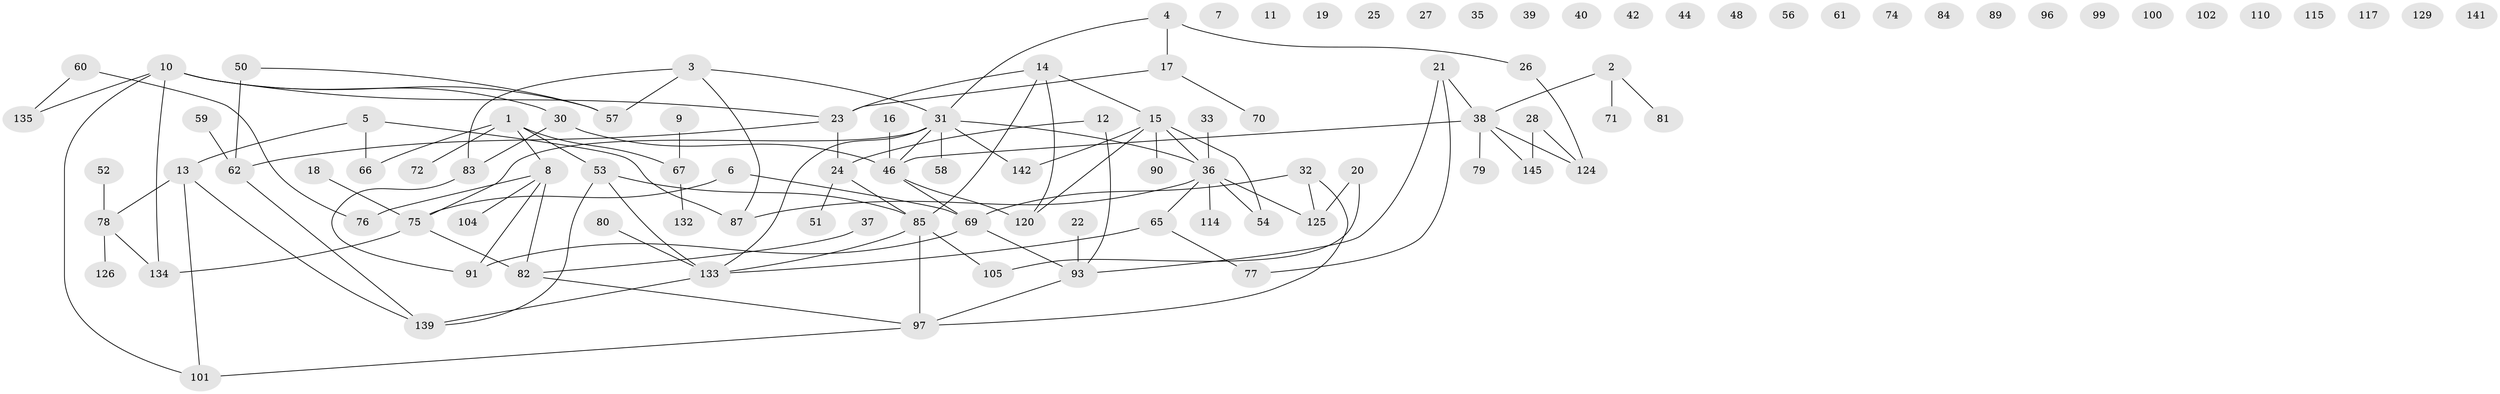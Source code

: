// Generated by graph-tools (version 1.1) at 2025/23/03/03/25 07:23:29]
// undirected, 103 vertices, 114 edges
graph export_dot {
graph [start="1"]
  node [color=gray90,style=filled];
  1 [super="+106"];
  2 [super="+111"];
  3 [super="+128"];
  4 [super="+29"];
  5 [super="+73"];
  6;
  7;
  8 [super="+47"];
  9 [super="+41"];
  10 [super="+45"];
  11;
  12 [super="+95"];
  13 [super="+144"];
  14;
  15 [super="+34"];
  16 [super="+49"];
  17 [super="+94"];
  18 [super="+137"];
  19;
  20 [super="+64"];
  21 [super="+88"];
  22;
  23 [super="+112"];
  24 [super="+43"];
  25;
  26;
  27;
  28 [super="+130"];
  30 [super="+107"];
  31 [super="+55"];
  32 [super="+149"];
  33;
  35;
  36 [super="+122"];
  37;
  38 [super="+127"];
  39;
  40;
  42;
  44 [super="+63"];
  46 [super="+108"];
  48;
  50 [super="+109"];
  51;
  52;
  53;
  54;
  56;
  57 [super="+123"];
  58;
  59;
  60 [super="+148"];
  61;
  62 [super="+92"];
  65 [super="+113"];
  66;
  67 [super="+68"];
  69 [super="+121"];
  70;
  71;
  72;
  74;
  75 [super="+118"];
  76 [super="+86"];
  77;
  78 [super="+146"];
  79;
  80;
  81;
  82 [super="+98"];
  83 [super="+136"];
  84;
  85 [super="+116"];
  87 [super="+119"];
  89;
  90 [super="+103"];
  91;
  93 [super="+143"];
  96;
  97;
  99;
  100;
  101 [super="+131"];
  102;
  104;
  105;
  110;
  114;
  115;
  117;
  120;
  124 [super="+138"];
  125 [super="+140"];
  126;
  129;
  132;
  133;
  134 [super="+147"];
  135;
  139;
  141;
  142;
  145;
  1 -- 53;
  1 -- 66;
  1 -- 67;
  1 -- 72;
  1 -- 8;
  2 -- 71;
  2 -- 81;
  2 -- 38;
  3 -- 31;
  3 -- 57;
  3 -- 83;
  3 -- 87;
  4 -- 17;
  4 -- 26;
  4 -- 31;
  5 -- 87;
  5 -- 13;
  5 -- 66;
  6 -- 75;
  6 -- 69;
  8 -- 91;
  8 -- 82;
  8 -- 104;
  8 -- 76;
  9 -- 67;
  10 -- 23;
  10 -- 135;
  10 -- 57;
  10 -- 101;
  10 -- 134;
  10 -- 30;
  12 -- 93;
  12 -- 24;
  13 -- 139;
  13 -- 78;
  13 -- 101;
  14 -- 15;
  14 -- 23;
  14 -- 85;
  14 -- 120;
  15 -- 54;
  15 -- 142;
  15 -- 120;
  15 -- 90;
  15 -- 36;
  16 -- 46;
  17 -- 70;
  17 -- 23;
  18 -- 75;
  20 -- 105;
  20 -- 125;
  21 -- 77;
  21 -- 38;
  21 -- 93;
  22 -- 93;
  23 -- 24;
  23 -- 62;
  24 -- 85;
  24 -- 51;
  26 -- 124;
  28 -- 124;
  28 -- 145;
  30 -- 46;
  30 -- 83;
  31 -- 36;
  31 -- 46;
  31 -- 142;
  31 -- 58;
  31 -- 133;
  31 -- 75;
  32 -- 69;
  32 -- 97;
  32 -- 125;
  33 -- 36;
  36 -- 54;
  36 -- 87;
  36 -- 114;
  36 -- 125;
  36 -- 65;
  37 -- 82;
  38 -- 79;
  38 -- 145;
  38 -- 124;
  38 -- 46;
  46 -- 69;
  46 -- 120;
  50 -- 62 [weight=2];
  50 -- 57;
  52 -- 78;
  53 -- 85;
  53 -- 133;
  53 -- 139;
  59 -- 62;
  60 -- 76;
  60 -- 135;
  62 -- 139;
  65 -- 77;
  65 -- 133;
  67 -- 132;
  69 -- 91;
  69 -- 93;
  75 -- 134;
  75 -- 82;
  78 -- 126;
  78 -- 134;
  80 -- 133;
  82 -- 97;
  83 -- 91;
  85 -- 97;
  85 -- 105;
  85 -- 133;
  93 -- 97;
  97 -- 101;
  133 -- 139;
}
